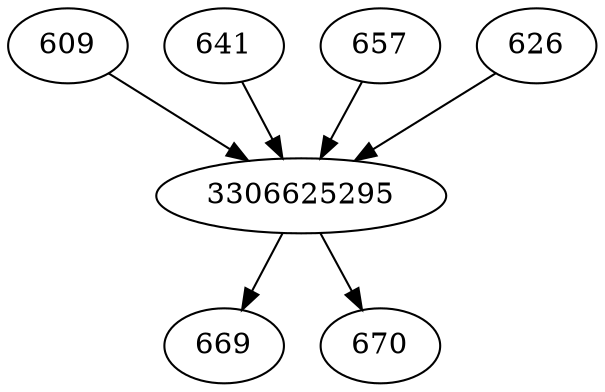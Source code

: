 strict digraph  {
609;
641;
3306625295;
657;
626;
669;
670;
609 -> 3306625295;
641 -> 3306625295;
3306625295 -> 669;
3306625295 -> 670;
657 -> 3306625295;
626 -> 3306625295;
}
